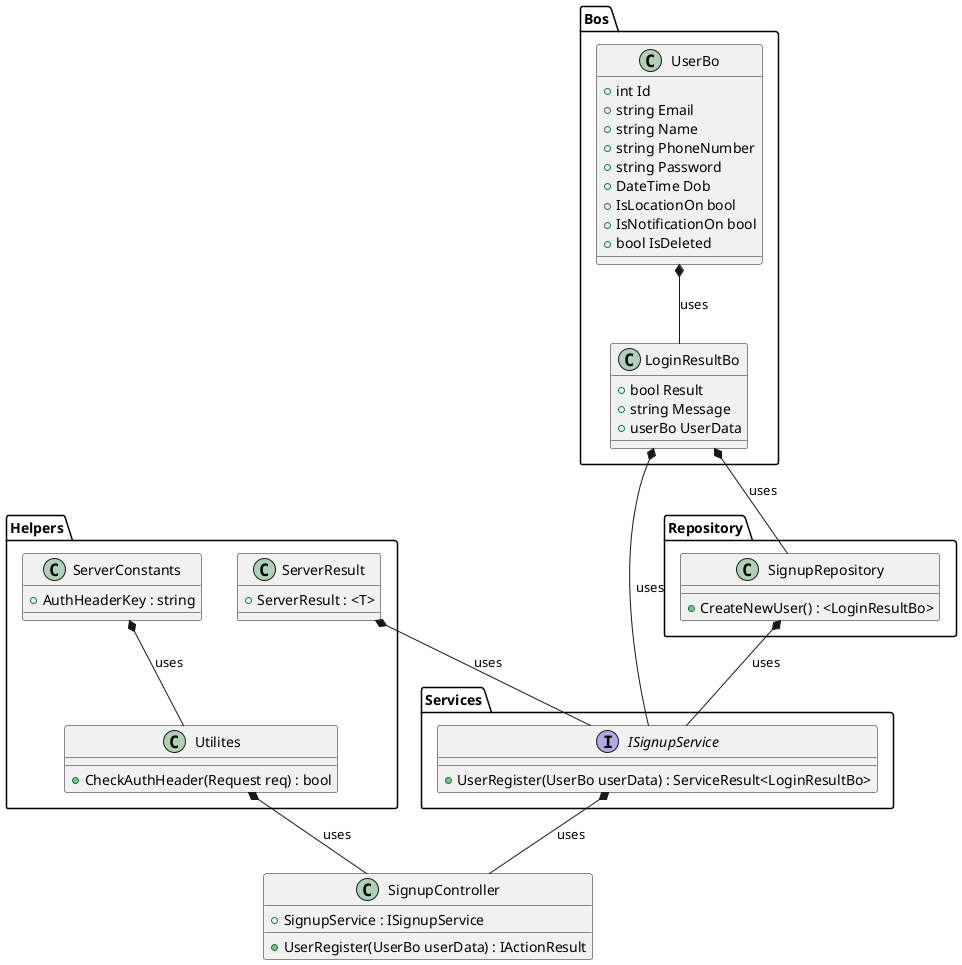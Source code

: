 @startuml

class SignupController {
    + SignupService : ISignupService
    + UserRegister(UserBo userData) : IActionResult
} 

package Helpers {
    Class Utilites {
        + CheckAuthHeader(Request req) : bool
    }

    Class ServerConstants {
        + AuthHeaderKey : string
    }

    Class ServerResult {
        + ServerResult : <T>
    }
}

package "Services" {
    interface ISignupService {
        + UserRegister(UserBo userData) : ServiceResult<LoginResultBo>
    }
}

package "Repository" {
    class SignupRepository {
        + CreateNewUser() : <LoginResultBo>
    }
}

package Bos{
        class UserBo {
        + int Id
        + string Email
        + string Name
        + string PhoneNumber
        + string Password
        + DateTime Dob
        + IsLocationOn bool
        + IsNotificationOn bool
        + bool IsDeleted
    }

        class LoginResultBo{
        + bool Result
        + string Message
        + userBo UserData
    }
}


UserBo *-- LoginResultBo : uses
ISignupService *-- SignupController : uses
LoginResultBo *-- SignupRepository : uses
LoginResultBo *-- ISignupService : uses
ServerResult *-- ISignupService : uses
Utilites *-- SignupController : uses
ServerConstants *-- Utilites : uses
SignupRepository *-- ISignupService : uses




@enduml
